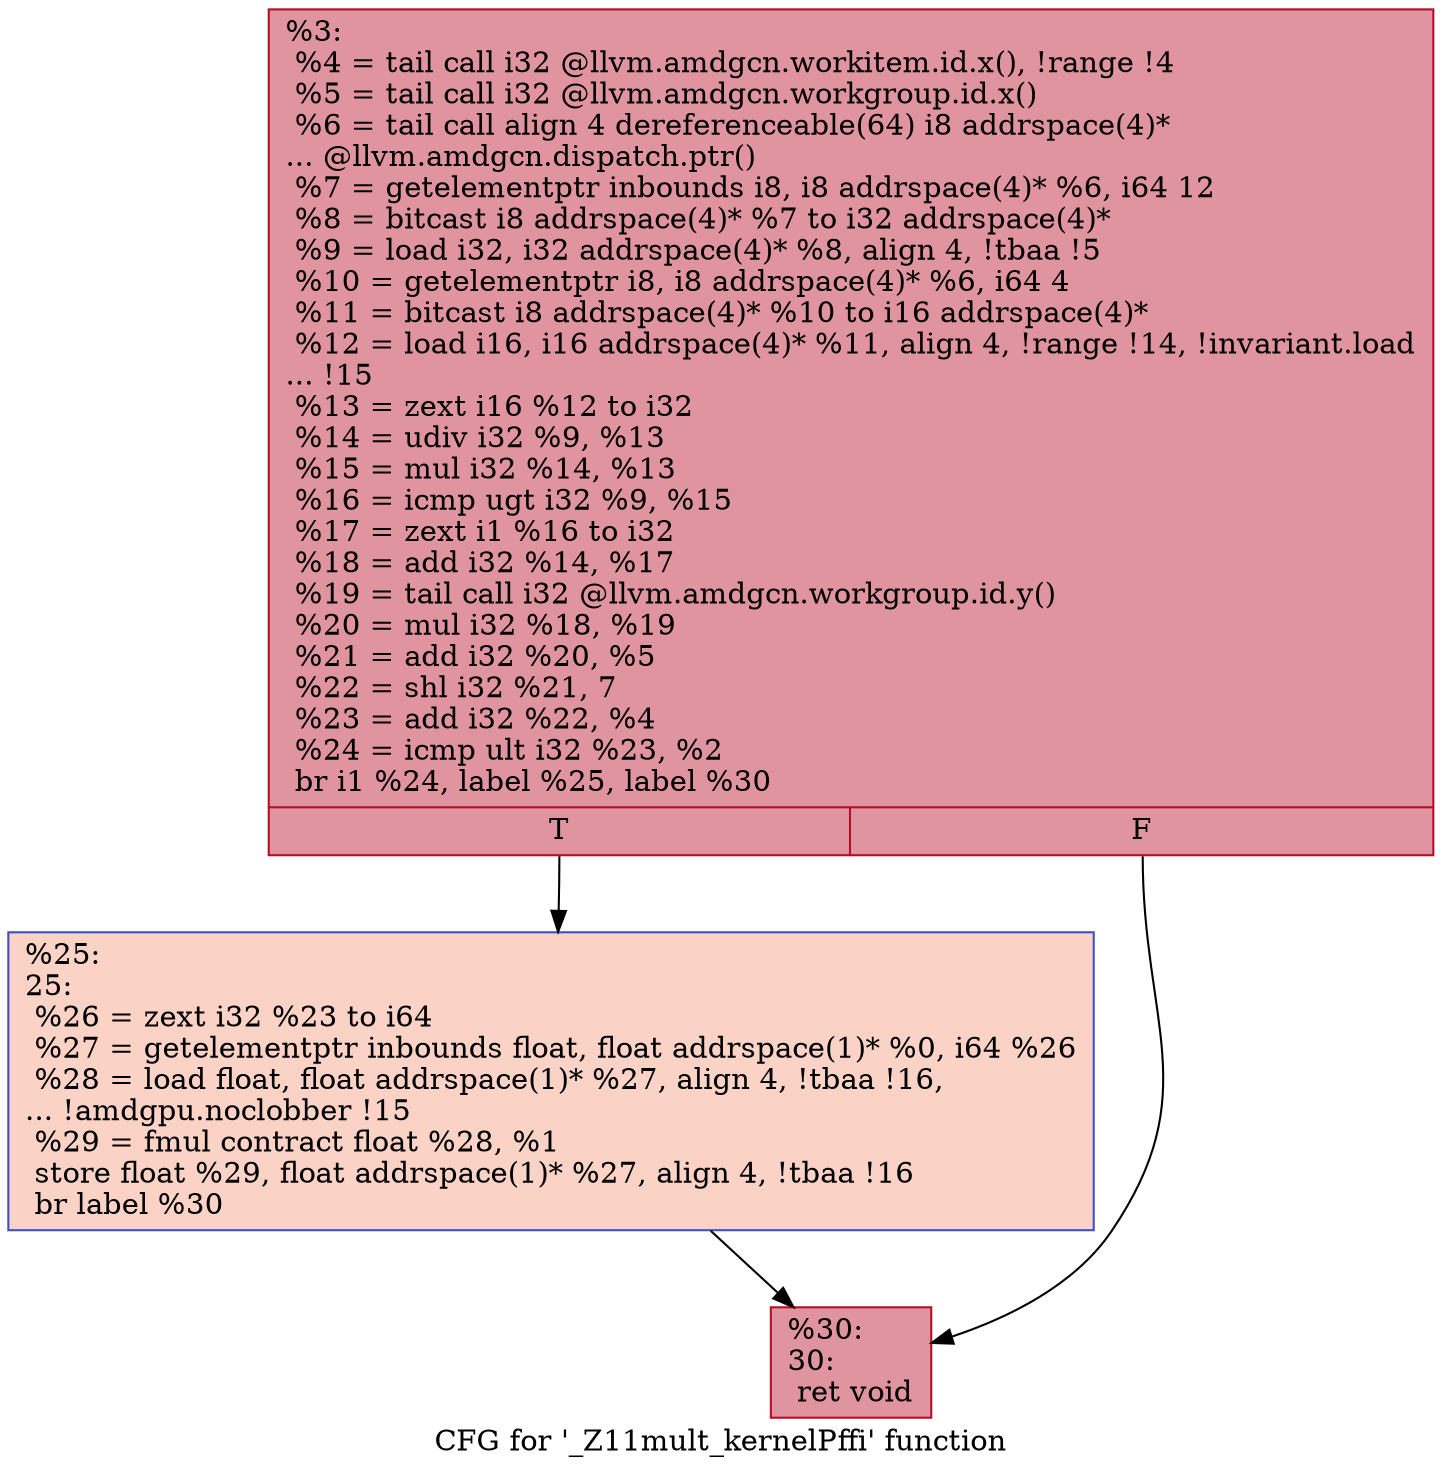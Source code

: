 digraph "CFG for '_Z11mult_kernelPffi' function" {
	label="CFG for '_Z11mult_kernelPffi' function";

	Node0x45d1380 [shape=record,color="#b70d28ff", style=filled, fillcolor="#b70d2870",label="{%3:\l  %4 = tail call i32 @llvm.amdgcn.workitem.id.x(), !range !4\l  %5 = tail call i32 @llvm.amdgcn.workgroup.id.x()\l  %6 = tail call align 4 dereferenceable(64) i8 addrspace(4)*\l... @llvm.amdgcn.dispatch.ptr()\l  %7 = getelementptr inbounds i8, i8 addrspace(4)* %6, i64 12\l  %8 = bitcast i8 addrspace(4)* %7 to i32 addrspace(4)*\l  %9 = load i32, i32 addrspace(4)* %8, align 4, !tbaa !5\l  %10 = getelementptr i8, i8 addrspace(4)* %6, i64 4\l  %11 = bitcast i8 addrspace(4)* %10 to i16 addrspace(4)*\l  %12 = load i16, i16 addrspace(4)* %11, align 4, !range !14, !invariant.load\l... !15\l  %13 = zext i16 %12 to i32\l  %14 = udiv i32 %9, %13\l  %15 = mul i32 %14, %13\l  %16 = icmp ugt i32 %9, %15\l  %17 = zext i1 %16 to i32\l  %18 = add i32 %14, %17\l  %19 = tail call i32 @llvm.amdgcn.workgroup.id.y()\l  %20 = mul i32 %18, %19\l  %21 = add i32 %20, %5\l  %22 = shl i32 %21, 7\l  %23 = add i32 %22, %4\l  %24 = icmp ult i32 %23, %2\l  br i1 %24, label %25, label %30\l|{<s0>T|<s1>F}}"];
	Node0x45d1380:s0 -> Node0x45d3ba0;
	Node0x45d1380:s1 -> Node0x45d3c30;
	Node0x45d3ba0 [shape=record,color="#3d50c3ff", style=filled, fillcolor="#f59c7d70",label="{%25:\l25:                                               \l  %26 = zext i32 %23 to i64\l  %27 = getelementptr inbounds float, float addrspace(1)* %0, i64 %26\l  %28 = load float, float addrspace(1)* %27, align 4, !tbaa !16,\l... !amdgpu.noclobber !15\l  %29 = fmul contract float %28, %1\l  store float %29, float addrspace(1)* %27, align 4, !tbaa !16\l  br label %30\l}"];
	Node0x45d3ba0 -> Node0x45d3c30;
	Node0x45d3c30 [shape=record,color="#b70d28ff", style=filled, fillcolor="#b70d2870",label="{%30:\l30:                                               \l  ret void\l}"];
}

